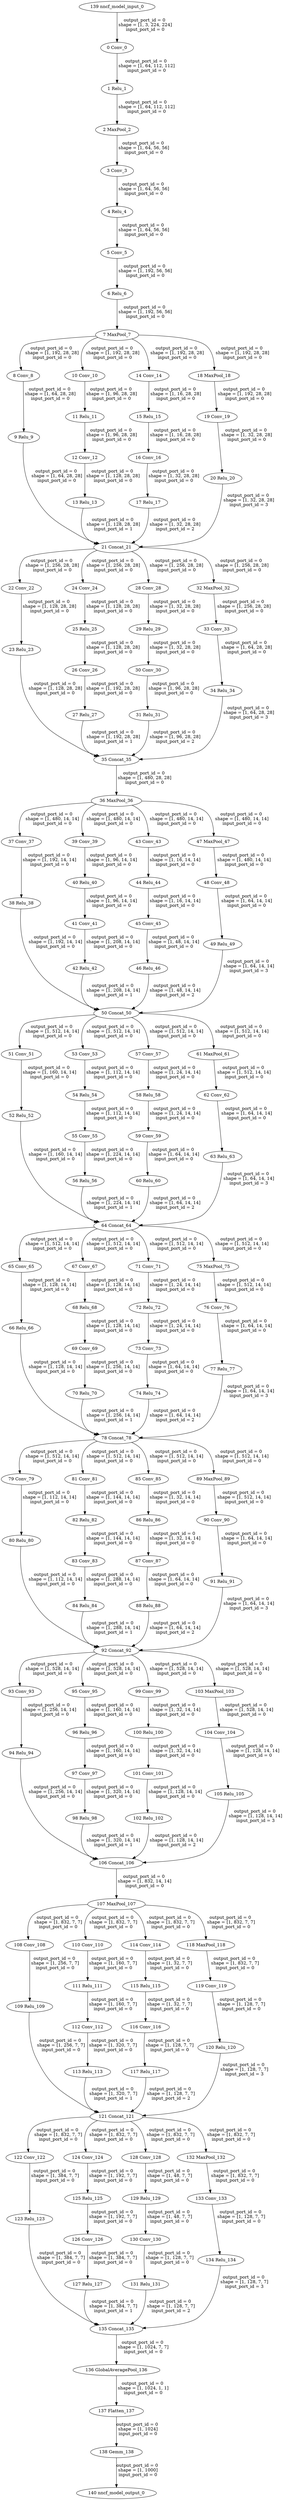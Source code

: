strict digraph  {
"0 Conv_0" [id=0, type=Conv];
"1 Relu_1" [id=1, type=Relu];
"2 MaxPool_2" [id=2, type=MaxPool];
"3 Conv_3" [id=3, type=Conv];
"4 Relu_4" [id=4, type=Relu];
"5 Conv_5" [id=5, type=Conv];
"6 Relu_6" [id=6, type=Relu];
"7 MaxPool_7" [id=7, type=MaxPool];
"8 Conv_8" [id=8, type=Conv];
"9 Relu_9" [id=9, type=Relu];
"10 Conv_10" [id=10, type=Conv];
"11 Relu_11" [id=11, type=Relu];
"12 Conv_12" [id=12, type=Conv];
"13 Relu_13" [id=13, type=Relu];
"14 Conv_14" [id=14, type=Conv];
"15 Relu_15" [id=15, type=Relu];
"16 Conv_16" [id=16, type=Conv];
"17 Relu_17" [id=17, type=Relu];
"18 MaxPool_18" [id=18, type=MaxPool];
"19 Conv_19" [id=19, type=Conv];
"20 Relu_20" [id=20, type=Relu];
"21 Concat_21" [id=21, type=Concat];
"22 Conv_22" [id=22, type=Conv];
"23 Relu_23" [id=23, type=Relu];
"24 Conv_24" [id=24, type=Conv];
"25 Relu_25" [id=25, type=Relu];
"26 Conv_26" [id=26, type=Conv];
"27 Relu_27" [id=27, type=Relu];
"28 Conv_28" [id=28, type=Conv];
"29 Relu_29" [id=29, type=Relu];
"30 Conv_30" [id=30, type=Conv];
"31 Relu_31" [id=31, type=Relu];
"32 MaxPool_32" [id=32, type=MaxPool];
"33 Conv_33" [id=33, type=Conv];
"34 Relu_34" [id=34, type=Relu];
"35 Concat_35" [id=35, type=Concat];
"36 MaxPool_36" [id=36, type=MaxPool];
"37 Conv_37" [id=37, type=Conv];
"38 Relu_38" [id=38, type=Relu];
"39 Conv_39" [id=39, type=Conv];
"40 Relu_40" [id=40, type=Relu];
"41 Conv_41" [id=41, type=Conv];
"42 Relu_42" [id=42, type=Relu];
"43 Conv_43" [id=43, type=Conv];
"44 Relu_44" [id=44, type=Relu];
"45 Conv_45" [id=45, type=Conv];
"46 Relu_46" [id=46, type=Relu];
"47 MaxPool_47" [id=47, type=MaxPool];
"48 Conv_48" [id=48, type=Conv];
"49 Relu_49" [id=49, type=Relu];
"50 Concat_50" [id=50, type=Concat];
"51 Conv_51" [id=51, type=Conv];
"52 Relu_52" [id=52, type=Relu];
"53 Conv_53" [id=53, type=Conv];
"54 Relu_54" [id=54, type=Relu];
"55 Conv_55" [id=55, type=Conv];
"56 Relu_56" [id=56, type=Relu];
"57 Conv_57" [id=57, type=Conv];
"58 Relu_58" [id=58, type=Relu];
"59 Conv_59" [id=59, type=Conv];
"60 Relu_60" [id=60, type=Relu];
"61 MaxPool_61" [id=61, type=MaxPool];
"62 Conv_62" [id=62, type=Conv];
"63 Relu_63" [id=63, type=Relu];
"64 Concat_64" [id=64, type=Concat];
"65 Conv_65" [id=65, type=Conv];
"66 Relu_66" [id=66, type=Relu];
"67 Conv_67" [id=67, type=Conv];
"68 Relu_68" [id=68, type=Relu];
"69 Conv_69" [id=69, type=Conv];
"70 Relu_70" [id=70, type=Relu];
"71 Conv_71" [id=71, type=Conv];
"72 Relu_72" [id=72, type=Relu];
"73 Conv_73" [id=73, type=Conv];
"74 Relu_74" [id=74, type=Relu];
"75 MaxPool_75" [id=75, type=MaxPool];
"76 Conv_76" [id=76, type=Conv];
"77 Relu_77" [id=77, type=Relu];
"78 Concat_78" [id=78, type=Concat];
"79 Conv_79" [id=79, type=Conv];
"80 Relu_80" [id=80, type=Relu];
"81 Conv_81" [id=81, type=Conv];
"82 Relu_82" [id=82, type=Relu];
"83 Conv_83" [id=83, type=Conv];
"84 Relu_84" [id=84, type=Relu];
"85 Conv_85" [id=85, type=Conv];
"86 Relu_86" [id=86, type=Relu];
"87 Conv_87" [id=87, type=Conv];
"88 Relu_88" [id=88, type=Relu];
"89 MaxPool_89" [id=89, type=MaxPool];
"90 Conv_90" [id=90, type=Conv];
"91 Relu_91" [id=91, type=Relu];
"92 Concat_92" [id=92, type=Concat];
"93 Conv_93" [id=93, type=Conv];
"94 Relu_94" [id=94, type=Relu];
"95 Conv_95" [id=95, type=Conv];
"96 Relu_96" [id=96, type=Relu];
"97 Conv_97" [id=97, type=Conv];
"98 Relu_98" [id=98, type=Relu];
"99 Conv_99" [id=99, type=Conv];
"100 Relu_100" [id=100, type=Relu];
"101 Conv_101" [id=101, type=Conv];
"102 Relu_102" [id=102, type=Relu];
"103 MaxPool_103" [id=103, type=MaxPool];
"104 Conv_104" [id=104, type=Conv];
"105 Relu_105" [id=105, type=Relu];
"106 Concat_106" [id=106, type=Concat];
"107 MaxPool_107" [id=107, type=MaxPool];
"108 Conv_108" [id=108, type=Conv];
"109 Relu_109" [id=109, type=Relu];
"110 Conv_110" [id=110, type=Conv];
"111 Relu_111" [id=111, type=Relu];
"112 Conv_112" [id=112, type=Conv];
"113 Relu_113" [id=113, type=Relu];
"114 Conv_114" [id=114, type=Conv];
"115 Relu_115" [id=115, type=Relu];
"116 Conv_116" [id=116, type=Conv];
"117 Relu_117" [id=117, type=Relu];
"118 MaxPool_118" [id=118, type=MaxPool];
"119 Conv_119" [id=119, type=Conv];
"120 Relu_120" [id=120, type=Relu];
"121 Concat_121" [id=121, type=Concat];
"122 Conv_122" [id=122, type=Conv];
"123 Relu_123" [id=123, type=Relu];
"124 Conv_124" [id=124, type=Conv];
"125 Relu_125" [id=125, type=Relu];
"126 Conv_126" [id=126, type=Conv];
"127 Relu_127" [id=127, type=Relu];
"128 Conv_128" [id=128, type=Conv];
"129 Relu_129" [id=129, type=Relu];
"130 Conv_130" [id=130, type=Conv];
"131 Relu_131" [id=131, type=Relu];
"132 MaxPool_132" [id=132, type=MaxPool];
"133 Conv_133" [id=133, type=Conv];
"134 Relu_134" [id=134, type=Relu];
"135 Concat_135" [id=135, type=Concat];
"136 GlobalAveragePool_136" [id=136, type=GlobalAveragePool];
"137 Flatten_137" [id=137, type=Flatten];
"138 Gemm_138" [id=138, type=Gemm];
"139 nncf_model_input_0" [id=139, type=nncf_model_input];
"140 nncf_model_output_0" [id=140, type=nncf_model_output];
"0 Conv_0" -> "1 Relu_1"  [label="output_port_id = 0 \n shape = [1, 64, 112, 112] \n input_port_id = 0 \n ", style=solid];
"1 Relu_1" -> "2 MaxPool_2"  [label="output_port_id = 0 \n shape = [1, 64, 112, 112] \n input_port_id = 0 \n ", style=solid];
"2 MaxPool_2" -> "3 Conv_3"  [label="output_port_id = 0 \n shape = [1, 64, 56, 56] \n input_port_id = 0 \n ", style=solid];
"3 Conv_3" -> "4 Relu_4"  [label="output_port_id = 0 \n shape = [1, 64, 56, 56] \n input_port_id = 0 \n ", style=solid];
"4 Relu_4" -> "5 Conv_5"  [label="output_port_id = 0 \n shape = [1, 64, 56, 56] \n input_port_id = 0 \n ", style=solid];
"5 Conv_5" -> "6 Relu_6"  [label="output_port_id = 0 \n shape = [1, 192, 56, 56] \n input_port_id = 0 \n ", style=solid];
"6 Relu_6" -> "7 MaxPool_7"  [label="output_port_id = 0 \n shape = [1, 192, 56, 56] \n input_port_id = 0 \n ", style=solid];
"7 MaxPool_7" -> "8 Conv_8"  [label="output_port_id = 0 \n shape = [1, 192, 28, 28] \n input_port_id = 0 \n ", style=solid];
"7 MaxPool_7" -> "10 Conv_10"  [label="output_port_id = 0 \n shape = [1, 192, 28, 28] \n input_port_id = 0 \n ", style=solid];
"7 MaxPool_7" -> "14 Conv_14"  [label="output_port_id = 0 \n shape = [1, 192, 28, 28] \n input_port_id = 0 \n ", style=solid];
"7 MaxPool_7" -> "18 MaxPool_18"  [label="output_port_id = 0 \n shape = [1, 192, 28, 28] \n input_port_id = 0 \n ", style=solid];
"8 Conv_8" -> "9 Relu_9"  [label="output_port_id = 0 \n shape = [1, 64, 28, 28] \n input_port_id = 0 \n ", style=solid];
"9 Relu_9" -> "21 Concat_21"  [label="output_port_id = 0 \n shape = [1, 64, 28, 28] \n input_port_id = 0 \n ", style=solid];
"10 Conv_10" -> "11 Relu_11"  [label="output_port_id = 0 \n shape = [1, 96, 28, 28] \n input_port_id = 0 \n ", style=solid];
"11 Relu_11" -> "12 Conv_12"  [label="output_port_id = 0 \n shape = [1, 96, 28, 28] \n input_port_id = 0 \n ", style=solid];
"12 Conv_12" -> "13 Relu_13"  [label="output_port_id = 0 \n shape = [1, 128, 28, 28] \n input_port_id = 0 \n ", style=solid];
"13 Relu_13" -> "21 Concat_21"  [label="output_port_id = 0 \n shape = [1, 128, 28, 28] \n input_port_id = 1 \n ", style=solid];
"14 Conv_14" -> "15 Relu_15"  [label="output_port_id = 0 \n shape = [1, 16, 28, 28] \n input_port_id = 0 \n ", style=solid];
"15 Relu_15" -> "16 Conv_16"  [label="output_port_id = 0 \n shape = [1, 16, 28, 28] \n input_port_id = 0 \n ", style=solid];
"16 Conv_16" -> "17 Relu_17"  [label="output_port_id = 0 \n shape = [1, 32, 28, 28] \n input_port_id = 0 \n ", style=solid];
"17 Relu_17" -> "21 Concat_21"  [label="output_port_id = 0 \n shape = [1, 32, 28, 28] \n input_port_id = 2 \n ", style=solid];
"18 MaxPool_18" -> "19 Conv_19"  [label="output_port_id = 0 \n shape = [1, 192, 28, 28] \n input_port_id = 0 \n ", style=solid];
"19 Conv_19" -> "20 Relu_20"  [label="output_port_id = 0 \n shape = [1, 32, 28, 28] \n input_port_id = 0 \n ", style=solid];
"20 Relu_20" -> "21 Concat_21"  [label="output_port_id = 0 \n shape = [1, 32, 28, 28] \n input_port_id = 3 \n ", style=solid];
"21 Concat_21" -> "22 Conv_22"  [label="output_port_id = 0 \n shape = [1, 256, 28, 28] \n input_port_id = 0 \n ", style=solid];
"21 Concat_21" -> "24 Conv_24"  [label="output_port_id = 0 \n shape = [1, 256, 28, 28] \n input_port_id = 0 \n ", style=solid];
"21 Concat_21" -> "28 Conv_28"  [label="output_port_id = 0 \n shape = [1, 256, 28, 28] \n input_port_id = 0 \n ", style=solid];
"21 Concat_21" -> "32 MaxPool_32"  [label="output_port_id = 0 \n shape = [1, 256, 28, 28] \n input_port_id = 0 \n ", style=solid];
"22 Conv_22" -> "23 Relu_23"  [label="output_port_id = 0 \n shape = [1, 128, 28, 28] \n input_port_id = 0 \n ", style=solid];
"23 Relu_23" -> "35 Concat_35"  [label="output_port_id = 0 \n shape = [1, 128, 28, 28] \n input_port_id = 0 \n ", style=solid];
"24 Conv_24" -> "25 Relu_25"  [label="output_port_id = 0 \n shape = [1, 128, 28, 28] \n input_port_id = 0 \n ", style=solid];
"25 Relu_25" -> "26 Conv_26"  [label="output_port_id = 0 \n shape = [1, 128, 28, 28] \n input_port_id = 0 \n ", style=solid];
"26 Conv_26" -> "27 Relu_27"  [label="output_port_id = 0 \n shape = [1, 192, 28, 28] \n input_port_id = 0 \n ", style=solid];
"27 Relu_27" -> "35 Concat_35"  [label="output_port_id = 0 \n shape = [1, 192, 28, 28] \n input_port_id = 1 \n ", style=solid];
"28 Conv_28" -> "29 Relu_29"  [label="output_port_id = 0 \n shape = [1, 32, 28, 28] \n input_port_id = 0 \n ", style=solid];
"29 Relu_29" -> "30 Conv_30"  [label="output_port_id = 0 \n shape = [1, 32, 28, 28] \n input_port_id = 0 \n ", style=solid];
"30 Conv_30" -> "31 Relu_31"  [label="output_port_id = 0 \n shape = [1, 96, 28, 28] \n input_port_id = 0 \n ", style=solid];
"31 Relu_31" -> "35 Concat_35"  [label="output_port_id = 0 \n shape = [1, 96, 28, 28] \n input_port_id = 2 \n ", style=solid];
"32 MaxPool_32" -> "33 Conv_33"  [label="output_port_id = 0 \n shape = [1, 256, 28, 28] \n input_port_id = 0 \n ", style=solid];
"33 Conv_33" -> "34 Relu_34"  [label="output_port_id = 0 \n shape = [1, 64, 28, 28] \n input_port_id = 0 \n ", style=solid];
"34 Relu_34" -> "35 Concat_35"  [label="output_port_id = 0 \n shape = [1, 64, 28, 28] \n input_port_id = 3 \n ", style=solid];
"35 Concat_35" -> "36 MaxPool_36"  [label="output_port_id = 0 \n shape = [1, 480, 28, 28] \n input_port_id = 0 \n ", style=solid];
"36 MaxPool_36" -> "37 Conv_37"  [label="output_port_id = 0 \n shape = [1, 480, 14, 14] \n input_port_id = 0 \n ", style=solid];
"36 MaxPool_36" -> "39 Conv_39"  [label="output_port_id = 0 \n shape = [1, 480, 14, 14] \n input_port_id = 0 \n ", style=solid];
"36 MaxPool_36" -> "43 Conv_43"  [label="output_port_id = 0 \n shape = [1, 480, 14, 14] \n input_port_id = 0 \n ", style=solid];
"36 MaxPool_36" -> "47 MaxPool_47"  [label="output_port_id = 0 \n shape = [1, 480, 14, 14] \n input_port_id = 0 \n ", style=solid];
"37 Conv_37" -> "38 Relu_38"  [label="output_port_id = 0 \n shape = [1, 192, 14, 14] \n input_port_id = 0 \n ", style=solid];
"38 Relu_38" -> "50 Concat_50"  [label="output_port_id = 0 \n shape = [1, 192, 14, 14] \n input_port_id = 0 \n ", style=solid];
"39 Conv_39" -> "40 Relu_40"  [label="output_port_id = 0 \n shape = [1, 96, 14, 14] \n input_port_id = 0 \n ", style=solid];
"40 Relu_40" -> "41 Conv_41"  [label="output_port_id = 0 \n shape = [1, 96, 14, 14] \n input_port_id = 0 \n ", style=solid];
"41 Conv_41" -> "42 Relu_42"  [label="output_port_id = 0 \n shape = [1, 208, 14, 14] \n input_port_id = 0 \n ", style=solid];
"42 Relu_42" -> "50 Concat_50"  [label="output_port_id = 0 \n shape = [1, 208, 14, 14] \n input_port_id = 1 \n ", style=solid];
"43 Conv_43" -> "44 Relu_44"  [label="output_port_id = 0 \n shape = [1, 16, 14, 14] \n input_port_id = 0 \n ", style=solid];
"44 Relu_44" -> "45 Conv_45"  [label="output_port_id = 0 \n shape = [1, 16, 14, 14] \n input_port_id = 0 \n ", style=solid];
"45 Conv_45" -> "46 Relu_46"  [label="output_port_id = 0 \n shape = [1, 48, 14, 14] \n input_port_id = 0 \n ", style=solid];
"46 Relu_46" -> "50 Concat_50"  [label="output_port_id = 0 \n shape = [1, 48, 14, 14] \n input_port_id = 2 \n ", style=solid];
"47 MaxPool_47" -> "48 Conv_48"  [label="output_port_id = 0 \n shape = [1, 480, 14, 14] \n input_port_id = 0 \n ", style=solid];
"48 Conv_48" -> "49 Relu_49"  [label="output_port_id = 0 \n shape = [1, 64, 14, 14] \n input_port_id = 0 \n ", style=solid];
"49 Relu_49" -> "50 Concat_50"  [label="output_port_id = 0 \n shape = [1, 64, 14, 14] \n input_port_id = 3 \n ", style=solid];
"50 Concat_50" -> "51 Conv_51"  [label="output_port_id = 0 \n shape = [1, 512, 14, 14] \n input_port_id = 0 \n ", style=solid];
"50 Concat_50" -> "53 Conv_53"  [label="output_port_id = 0 \n shape = [1, 512, 14, 14] \n input_port_id = 0 \n ", style=solid];
"50 Concat_50" -> "57 Conv_57"  [label="output_port_id = 0 \n shape = [1, 512, 14, 14] \n input_port_id = 0 \n ", style=solid];
"50 Concat_50" -> "61 MaxPool_61"  [label="output_port_id = 0 \n shape = [1, 512, 14, 14] \n input_port_id = 0 \n ", style=solid];
"51 Conv_51" -> "52 Relu_52"  [label="output_port_id = 0 \n shape = [1, 160, 14, 14] \n input_port_id = 0 \n ", style=solid];
"52 Relu_52" -> "64 Concat_64"  [label="output_port_id = 0 \n shape = [1, 160, 14, 14] \n input_port_id = 0 \n ", style=solid];
"53 Conv_53" -> "54 Relu_54"  [label="output_port_id = 0 \n shape = [1, 112, 14, 14] \n input_port_id = 0 \n ", style=solid];
"54 Relu_54" -> "55 Conv_55"  [label="output_port_id = 0 \n shape = [1, 112, 14, 14] \n input_port_id = 0 \n ", style=solid];
"55 Conv_55" -> "56 Relu_56"  [label="output_port_id = 0 \n shape = [1, 224, 14, 14] \n input_port_id = 0 \n ", style=solid];
"56 Relu_56" -> "64 Concat_64"  [label="output_port_id = 0 \n shape = [1, 224, 14, 14] \n input_port_id = 1 \n ", style=solid];
"57 Conv_57" -> "58 Relu_58"  [label="output_port_id = 0 \n shape = [1, 24, 14, 14] \n input_port_id = 0 \n ", style=solid];
"58 Relu_58" -> "59 Conv_59"  [label="output_port_id = 0 \n shape = [1, 24, 14, 14] \n input_port_id = 0 \n ", style=solid];
"59 Conv_59" -> "60 Relu_60"  [label="output_port_id = 0 \n shape = [1, 64, 14, 14] \n input_port_id = 0 \n ", style=solid];
"60 Relu_60" -> "64 Concat_64"  [label="output_port_id = 0 \n shape = [1, 64, 14, 14] \n input_port_id = 2 \n ", style=solid];
"61 MaxPool_61" -> "62 Conv_62"  [label="output_port_id = 0 \n shape = [1, 512, 14, 14] \n input_port_id = 0 \n ", style=solid];
"62 Conv_62" -> "63 Relu_63"  [label="output_port_id = 0 \n shape = [1, 64, 14, 14] \n input_port_id = 0 \n ", style=solid];
"63 Relu_63" -> "64 Concat_64"  [label="output_port_id = 0 \n shape = [1, 64, 14, 14] \n input_port_id = 3 \n ", style=solid];
"64 Concat_64" -> "65 Conv_65"  [label="output_port_id = 0 \n shape = [1, 512, 14, 14] \n input_port_id = 0 \n ", style=solid];
"64 Concat_64" -> "67 Conv_67"  [label="output_port_id = 0 \n shape = [1, 512, 14, 14] \n input_port_id = 0 \n ", style=solid];
"64 Concat_64" -> "71 Conv_71"  [label="output_port_id = 0 \n shape = [1, 512, 14, 14] \n input_port_id = 0 \n ", style=solid];
"64 Concat_64" -> "75 MaxPool_75"  [label="output_port_id = 0 \n shape = [1, 512, 14, 14] \n input_port_id = 0 \n ", style=solid];
"65 Conv_65" -> "66 Relu_66"  [label="output_port_id = 0 \n shape = [1, 128, 14, 14] \n input_port_id = 0 \n ", style=solid];
"66 Relu_66" -> "78 Concat_78"  [label="output_port_id = 0 \n shape = [1, 128, 14, 14] \n input_port_id = 0 \n ", style=solid];
"67 Conv_67" -> "68 Relu_68"  [label="output_port_id = 0 \n shape = [1, 128, 14, 14] \n input_port_id = 0 \n ", style=solid];
"68 Relu_68" -> "69 Conv_69"  [label="output_port_id = 0 \n shape = [1, 128, 14, 14] \n input_port_id = 0 \n ", style=solid];
"69 Conv_69" -> "70 Relu_70"  [label="output_port_id = 0 \n shape = [1, 256, 14, 14] \n input_port_id = 0 \n ", style=solid];
"70 Relu_70" -> "78 Concat_78"  [label="output_port_id = 0 \n shape = [1, 256, 14, 14] \n input_port_id = 1 \n ", style=solid];
"71 Conv_71" -> "72 Relu_72"  [label="output_port_id = 0 \n shape = [1, 24, 14, 14] \n input_port_id = 0 \n ", style=solid];
"72 Relu_72" -> "73 Conv_73"  [label="output_port_id = 0 \n shape = [1, 24, 14, 14] \n input_port_id = 0 \n ", style=solid];
"73 Conv_73" -> "74 Relu_74"  [label="output_port_id = 0 \n shape = [1, 64, 14, 14] \n input_port_id = 0 \n ", style=solid];
"74 Relu_74" -> "78 Concat_78"  [label="output_port_id = 0 \n shape = [1, 64, 14, 14] \n input_port_id = 2 \n ", style=solid];
"75 MaxPool_75" -> "76 Conv_76"  [label="output_port_id = 0 \n shape = [1, 512, 14, 14] \n input_port_id = 0 \n ", style=solid];
"76 Conv_76" -> "77 Relu_77"  [label="output_port_id = 0 \n shape = [1, 64, 14, 14] \n input_port_id = 0 \n ", style=solid];
"77 Relu_77" -> "78 Concat_78"  [label="output_port_id = 0 \n shape = [1, 64, 14, 14] \n input_port_id = 3 \n ", style=solid];
"78 Concat_78" -> "79 Conv_79"  [label="output_port_id = 0 \n shape = [1, 512, 14, 14] \n input_port_id = 0 \n ", style=solid];
"78 Concat_78" -> "81 Conv_81"  [label="output_port_id = 0 \n shape = [1, 512, 14, 14] \n input_port_id = 0 \n ", style=solid];
"78 Concat_78" -> "85 Conv_85"  [label="output_port_id = 0 \n shape = [1, 512, 14, 14] \n input_port_id = 0 \n ", style=solid];
"78 Concat_78" -> "89 MaxPool_89"  [label="output_port_id = 0 \n shape = [1, 512, 14, 14] \n input_port_id = 0 \n ", style=solid];
"79 Conv_79" -> "80 Relu_80"  [label="output_port_id = 0 \n shape = [1, 112, 14, 14] \n input_port_id = 0 \n ", style=solid];
"80 Relu_80" -> "92 Concat_92"  [label="output_port_id = 0 \n shape = [1, 112, 14, 14] \n input_port_id = 0 \n ", style=solid];
"81 Conv_81" -> "82 Relu_82"  [label="output_port_id = 0 \n shape = [1, 144, 14, 14] \n input_port_id = 0 \n ", style=solid];
"82 Relu_82" -> "83 Conv_83"  [label="output_port_id = 0 \n shape = [1, 144, 14, 14] \n input_port_id = 0 \n ", style=solid];
"83 Conv_83" -> "84 Relu_84"  [label="output_port_id = 0 \n shape = [1, 288, 14, 14] \n input_port_id = 0 \n ", style=solid];
"84 Relu_84" -> "92 Concat_92"  [label="output_port_id = 0 \n shape = [1, 288, 14, 14] \n input_port_id = 1 \n ", style=solid];
"85 Conv_85" -> "86 Relu_86"  [label="output_port_id = 0 \n shape = [1, 32, 14, 14] \n input_port_id = 0 \n ", style=solid];
"86 Relu_86" -> "87 Conv_87"  [label="output_port_id = 0 \n shape = [1, 32, 14, 14] \n input_port_id = 0 \n ", style=solid];
"87 Conv_87" -> "88 Relu_88"  [label="output_port_id = 0 \n shape = [1, 64, 14, 14] \n input_port_id = 0 \n ", style=solid];
"88 Relu_88" -> "92 Concat_92"  [label="output_port_id = 0 \n shape = [1, 64, 14, 14] \n input_port_id = 2 \n ", style=solid];
"89 MaxPool_89" -> "90 Conv_90"  [label="output_port_id = 0 \n shape = [1, 512, 14, 14] \n input_port_id = 0 \n ", style=solid];
"90 Conv_90" -> "91 Relu_91"  [label="output_port_id = 0 \n shape = [1, 64, 14, 14] \n input_port_id = 0 \n ", style=solid];
"91 Relu_91" -> "92 Concat_92"  [label="output_port_id = 0 \n shape = [1, 64, 14, 14] \n input_port_id = 3 \n ", style=solid];
"92 Concat_92" -> "93 Conv_93"  [label="output_port_id = 0 \n shape = [1, 528, 14, 14] \n input_port_id = 0 \n ", style=solid];
"92 Concat_92" -> "95 Conv_95"  [label="output_port_id = 0 \n shape = [1, 528, 14, 14] \n input_port_id = 0 \n ", style=solid];
"92 Concat_92" -> "99 Conv_99"  [label="output_port_id = 0 \n shape = [1, 528, 14, 14] \n input_port_id = 0 \n ", style=solid];
"92 Concat_92" -> "103 MaxPool_103"  [label="output_port_id = 0 \n shape = [1, 528, 14, 14] \n input_port_id = 0 \n ", style=solid];
"93 Conv_93" -> "94 Relu_94"  [label="output_port_id = 0 \n shape = [1, 256, 14, 14] \n input_port_id = 0 \n ", style=solid];
"94 Relu_94" -> "106 Concat_106"  [label="output_port_id = 0 \n shape = [1, 256, 14, 14] \n input_port_id = 0 \n ", style=solid];
"95 Conv_95" -> "96 Relu_96"  [label="output_port_id = 0 \n shape = [1, 160, 14, 14] \n input_port_id = 0 \n ", style=solid];
"96 Relu_96" -> "97 Conv_97"  [label="output_port_id = 0 \n shape = [1, 160, 14, 14] \n input_port_id = 0 \n ", style=solid];
"97 Conv_97" -> "98 Relu_98"  [label="output_port_id = 0 \n shape = [1, 320, 14, 14] \n input_port_id = 0 \n ", style=solid];
"98 Relu_98" -> "106 Concat_106"  [label="output_port_id = 0 \n shape = [1, 320, 14, 14] \n input_port_id = 1 \n ", style=solid];
"99 Conv_99" -> "100 Relu_100"  [label="output_port_id = 0 \n shape = [1, 32, 14, 14] \n input_port_id = 0 \n ", style=solid];
"100 Relu_100" -> "101 Conv_101"  [label="output_port_id = 0 \n shape = [1, 32, 14, 14] \n input_port_id = 0 \n ", style=solid];
"101 Conv_101" -> "102 Relu_102"  [label="output_port_id = 0 \n shape = [1, 128, 14, 14] \n input_port_id = 0 \n ", style=solid];
"102 Relu_102" -> "106 Concat_106"  [label="output_port_id = 0 \n shape = [1, 128, 14, 14] \n input_port_id = 2 \n ", style=solid];
"103 MaxPool_103" -> "104 Conv_104"  [label="output_port_id = 0 \n shape = [1, 528, 14, 14] \n input_port_id = 0 \n ", style=solid];
"104 Conv_104" -> "105 Relu_105"  [label="output_port_id = 0 \n shape = [1, 128, 14, 14] \n input_port_id = 0 \n ", style=solid];
"105 Relu_105" -> "106 Concat_106"  [label="output_port_id = 0 \n shape = [1, 128, 14, 14] \n input_port_id = 3 \n ", style=solid];
"106 Concat_106" -> "107 MaxPool_107"  [label="output_port_id = 0 \n shape = [1, 832, 14, 14] \n input_port_id = 0 \n ", style=solid];
"107 MaxPool_107" -> "108 Conv_108"  [label="output_port_id = 0 \n shape = [1, 832, 7, 7] \n input_port_id = 0 \n ", style=solid];
"107 MaxPool_107" -> "110 Conv_110"  [label="output_port_id = 0 \n shape = [1, 832, 7, 7] \n input_port_id = 0 \n ", style=solid];
"107 MaxPool_107" -> "114 Conv_114"  [label="output_port_id = 0 \n shape = [1, 832, 7, 7] \n input_port_id = 0 \n ", style=solid];
"107 MaxPool_107" -> "118 MaxPool_118"  [label="output_port_id = 0 \n shape = [1, 832, 7, 7] \n input_port_id = 0 \n ", style=solid];
"108 Conv_108" -> "109 Relu_109"  [label="output_port_id = 0 \n shape = [1, 256, 7, 7] \n input_port_id = 0 \n ", style=solid];
"109 Relu_109" -> "121 Concat_121"  [label="output_port_id = 0 \n shape = [1, 256, 7, 7] \n input_port_id = 0 \n ", style=solid];
"110 Conv_110" -> "111 Relu_111"  [label="output_port_id = 0 \n shape = [1, 160, 7, 7] \n input_port_id = 0 \n ", style=solid];
"111 Relu_111" -> "112 Conv_112"  [label="output_port_id = 0 \n shape = [1, 160, 7, 7] \n input_port_id = 0 \n ", style=solid];
"112 Conv_112" -> "113 Relu_113"  [label="output_port_id = 0 \n shape = [1, 320, 7, 7] \n input_port_id = 0 \n ", style=solid];
"113 Relu_113" -> "121 Concat_121"  [label="output_port_id = 0 \n shape = [1, 320, 7, 7] \n input_port_id = 1 \n ", style=solid];
"114 Conv_114" -> "115 Relu_115"  [label="output_port_id = 0 \n shape = [1, 32, 7, 7] \n input_port_id = 0 \n ", style=solid];
"115 Relu_115" -> "116 Conv_116"  [label="output_port_id = 0 \n shape = [1, 32, 7, 7] \n input_port_id = 0 \n ", style=solid];
"116 Conv_116" -> "117 Relu_117"  [label="output_port_id = 0 \n shape = [1, 128, 7, 7] \n input_port_id = 0 \n ", style=solid];
"117 Relu_117" -> "121 Concat_121"  [label="output_port_id = 0 \n shape = [1, 128, 7, 7] \n input_port_id = 2 \n ", style=solid];
"118 MaxPool_118" -> "119 Conv_119"  [label="output_port_id = 0 \n shape = [1, 832, 7, 7] \n input_port_id = 0 \n ", style=solid];
"119 Conv_119" -> "120 Relu_120"  [label="output_port_id = 0 \n shape = [1, 128, 7, 7] \n input_port_id = 0 \n ", style=solid];
"120 Relu_120" -> "121 Concat_121"  [label="output_port_id = 0 \n shape = [1, 128, 7, 7] \n input_port_id = 3 \n ", style=solid];
"121 Concat_121" -> "122 Conv_122"  [label="output_port_id = 0 \n shape = [1, 832, 7, 7] \n input_port_id = 0 \n ", style=solid];
"121 Concat_121" -> "124 Conv_124"  [label="output_port_id = 0 \n shape = [1, 832, 7, 7] \n input_port_id = 0 \n ", style=solid];
"121 Concat_121" -> "128 Conv_128"  [label="output_port_id = 0 \n shape = [1, 832, 7, 7] \n input_port_id = 0 \n ", style=solid];
"121 Concat_121" -> "132 MaxPool_132"  [label="output_port_id = 0 \n shape = [1, 832, 7, 7] \n input_port_id = 0 \n ", style=solid];
"122 Conv_122" -> "123 Relu_123"  [label="output_port_id = 0 \n shape = [1, 384, 7, 7] \n input_port_id = 0 \n ", style=solid];
"123 Relu_123" -> "135 Concat_135"  [label="output_port_id = 0 \n shape = [1, 384, 7, 7] \n input_port_id = 0 \n ", style=solid];
"124 Conv_124" -> "125 Relu_125"  [label="output_port_id = 0 \n shape = [1, 192, 7, 7] \n input_port_id = 0 \n ", style=solid];
"125 Relu_125" -> "126 Conv_126"  [label="output_port_id = 0 \n shape = [1, 192, 7, 7] \n input_port_id = 0 \n ", style=solid];
"126 Conv_126" -> "127 Relu_127"  [label="output_port_id = 0 \n shape = [1, 384, 7, 7] \n input_port_id = 0 \n ", style=solid];
"127 Relu_127" -> "135 Concat_135"  [label="output_port_id = 0 \n shape = [1, 384, 7, 7] \n input_port_id = 1 \n ", style=solid];
"128 Conv_128" -> "129 Relu_129"  [label="output_port_id = 0 \n shape = [1, 48, 7, 7] \n input_port_id = 0 \n ", style=solid];
"129 Relu_129" -> "130 Conv_130"  [label="output_port_id = 0 \n shape = [1, 48, 7, 7] \n input_port_id = 0 \n ", style=solid];
"130 Conv_130" -> "131 Relu_131"  [label="output_port_id = 0 \n shape = [1, 128, 7, 7] \n input_port_id = 0 \n ", style=solid];
"131 Relu_131" -> "135 Concat_135"  [label="output_port_id = 0 \n shape = [1, 128, 7, 7] \n input_port_id = 2 \n ", style=solid];
"132 MaxPool_132" -> "133 Conv_133"  [label="output_port_id = 0 \n shape = [1, 832, 7, 7] \n input_port_id = 0 \n ", style=solid];
"133 Conv_133" -> "134 Relu_134"  [label="output_port_id = 0 \n shape = [1, 128, 7, 7] \n input_port_id = 0 \n ", style=solid];
"134 Relu_134" -> "135 Concat_135"  [label="output_port_id = 0 \n shape = [1, 128, 7, 7] \n input_port_id = 3 \n ", style=solid];
"135 Concat_135" -> "136 GlobalAveragePool_136"  [label="output_port_id = 0 \n shape = [1, 1024, 7, 7] \n input_port_id = 0 \n ", style=solid];
"136 GlobalAveragePool_136" -> "137 Flatten_137"  [label="output_port_id = 0 \n shape = [1, 1024, 1, 1] \n input_port_id = 0 \n ", style=solid];
"137 Flatten_137" -> "138 Gemm_138"  [label="output_port_id = 0 \n shape = [1, 1024] \n input_port_id = 0 \n ", style=solid];
"138 Gemm_138" -> "140 nncf_model_output_0"  [label="output_port_id = 0 \n shape = [1, 1000] \n input_port_id = 0 \n ", style=solid];
"139 nncf_model_input_0" -> "0 Conv_0"  [label="output_port_id = 0 \n shape = [1, 3, 224, 224] \n input_port_id = 0 \n ", style=solid];
}
